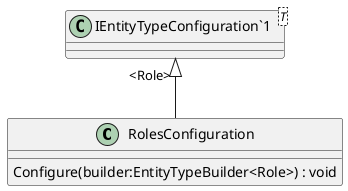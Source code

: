 @startuml
class RolesConfiguration {
    Configure(builder:EntityTypeBuilder<Role>) : void
}
class "IEntityTypeConfiguration`1"<T> {
}
"IEntityTypeConfiguration`1" "<Role>" <|-- RolesConfiguration
@enduml
